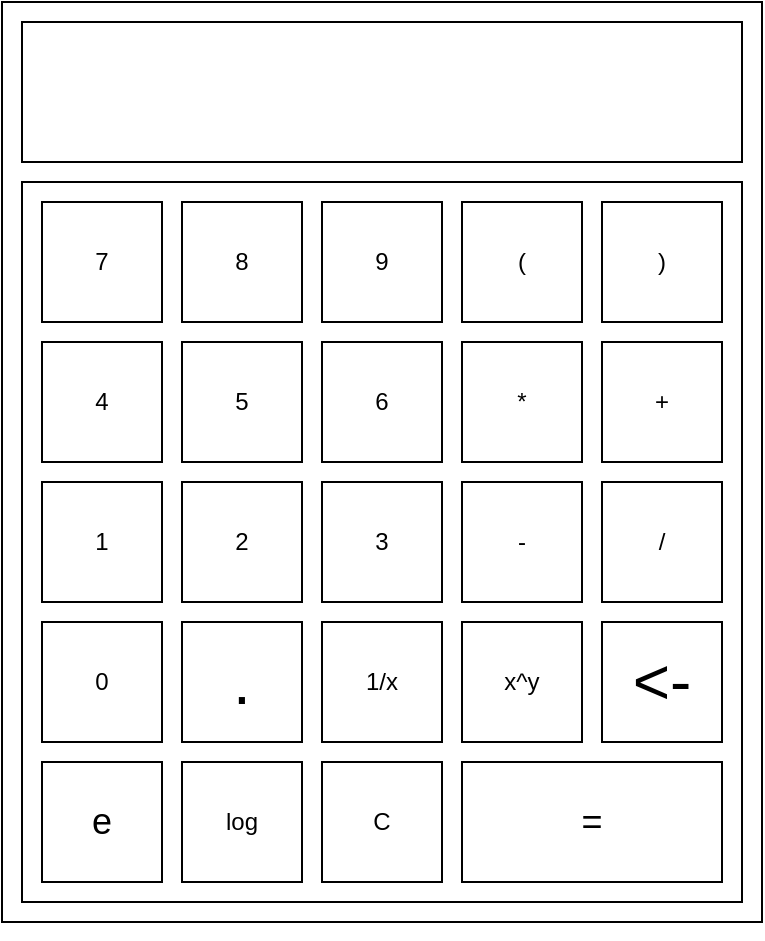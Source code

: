 <mxfile version="27.0.3">
  <diagram name="Page-1" id="m-3RJd7ZKulhuTIFf9Rr">
    <mxGraphModel dx="1226" dy="661" grid="1" gridSize="10" guides="1" tooltips="1" connect="1" arrows="1" fold="1" page="1" pageScale="1" pageWidth="850" pageHeight="1100" math="0" shadow="0">
      <root>
        <mxCell id="0" />
        <mxCell id="1" parent="0" />
        <mxCell id="G9hpcY-QcRFtapVnU-LY-10" value="" style="rounded=0;whiteSpace=wrap;html=1;" vertex="1" parent="1">
          <mxGeometry x="240" y="40" width="380" height="460" as="geometry" />
        </mxCell>
        <mxCell id="G9hpcY-QcRFtapVnU-LY-11" style="edgeStyle=orthogonalEdgeStyle;rounded=0;orthogonalLoop=1;jettySize=auto;html=1;exitX=0.5;exitY=1;exitDx=0;exitDy=0;" edge="1" parent="1" source="G9hpcY-QcRFtapVnU-LY-10" target="G9hpcY-QcRFtapVnU-LY-10">
          <mxGeometry relative="1" as="geometry" />
        </mxCell>
        <mxCell id="G9hpcY-QcRFtapVnU-LY-12" value="" style="rounded=0;whiteSpace=wrap;html=1;align=right;" vertex="1" parent="1">
          <mxGeometry x="250" y="50" width="360" height="70" as="geometry" />
        </mxCell>
        <mxCell id="G9hpcY-QcRFtapVnU-LY-13" value="" style="rounded=0;whiteSpace=wrap;html=1;" vertex="1" parent="1">
          <mxGeometry x="250" y="130" width="360" height="360" as="geometry" />
        </mxCell>
        <mxCell id="G9hpcY-QcRFtapVnU-LY-14" value="7" style="whiteSpace=wrap;html=1;aspect=fixed;" vertex="1" parent="1">
          <mxGeometry x="260" y="140" width="60" height="60" as="geometry" />
        </mxCell>
        <mxCell id="G9hpcY-QcRFtapVnU-LY-15" value="8" style="whiteSpace=wrap;html=1;aspect=fixed;" vertex="1" parent="1">
          <mxGeometry x="330" y="140" width="60" height="60" as="geometry" />
        </mxCell>
        <mxCell id="G9hpcY-QcRFtapVnU-LY-16" value="9" style="whiteSpace=wrap;html=1;aspect=fixed;" vertex="1" parent="1">
          <mxGeometry x="400" y="140" width="60" height="60" as="geometry" />
        </mxCell>
        <mxCell id="G9hpcY-QcRFtapVnU-LY-17" value="4" style="whiteSpace=wrap;html=1;aspect=fixed;" vertex="1" parent="1">
          <mxGeometry x="260" y="210" width="60" height="60" as="geometry" />
        </mxCell>
        <mxCell id="G9hpcY-QcRFtapVnU-LY-18" value="5" style="whiteSpace=wrap;html=1;aspect=fixed;" vertex="1" parent="1">
          <mxGeometry x="330" y="210" width="60" height="60" as="geometry" />
        </mxCell>
        <mxCell id="G9hpcY-QcRFtapVnU-LY-19" value="6" style="whiteSpace=wrap;html=1;aspect=fixed;" vertex="1" parent="1">
          <mxGeometry x="400" y="210" width="60" height="60" as="geometry" />
        </mxCell>
        <mxCell id="G9hpcY-QcRFtapVnU-LY-20" value="1" style="whiteSpace=wrap;html=1;aspect=fixed;" vertex="1" parent="1">
          <mxGeometry x="260" y="280" width="60" height="60" as="geometry" />
        </mxCell>
        <mxCell id="G9hpcY-QcRFtapVnU-LY-21" value="2" style="whiteSpace=wrap;html=1;aspect=fixed;" vertex="1" parent="1">
          <mxGeometry x="330" y="280" width="60" height="60" as="geometry" />
        </mxCell>
        <mxCell id="G9hpcY-QcRFtapVnU-LY-22" value="3" style="whiteSpace=wrap;html=1;aspect=fixed;" vertex="1" parent="1">
          <mxGeometry x="400" y="280" width="60" height="60" as="geometry" />
        </mxCell>
        <mxCell id="G9hpcY-QcRFtapVnU-LY-24" value="/" style="whiteSpace=wrap;html=1;aspect=fixed;" vertex="1" parent="1">
          <mxGeometry x="540" y="280" width="60" height="60" as="geometry" />
        </mxCell>
        <mxCell id="G9hpcY-QcRFtapVnU-LY-25" value="0" style="whiteSpace=wrap;html=1;aspect=fixed;" vertex="1" parent="1">
          <mxGeometry x="260" y="350" width="60" height="60" as="geometry" />
        </mxCell>
        <mxCell id="G9hpcY-QcRFtapVnU-LY-26" value="*" style="whiteSpace=wrap;html=1;aspect=fixed;" vertex="1" parent="1">
          <mxGeometry x="470" y="210" width="60" height="60" as="geometry" />
        </mxCell>
        <mxCell id="G9hpcY-QcRFtapVnU-LY-27" value="-" style="whiteSpace=wrap;html=1;aspect=fixed;" vertex="1" parent="1">
          <mxGeometry x="470" y="280" width="60" height="60" as="geometry" />
        </mxCell>
        <mxCell id="G9hpcY-QcRFtapVnU-LY-28" value="log" style="whiteSpace=wrap;html=1;aspect=fixed;" vertex="1" parent="1">
          <mxGeometry x="330" y="420" width="60" height="60" as="geometry" />
        </mxCell>
        <mxCell id="G9hpcY-QcRFtapVnU-LY-35" value="+" style="whiteSpace=wrap;html=1;aspect=fixed;" vertex="1" parent="1">
          <mxGeometry x="540" y="210" width="60" height="60" as="geometry" />
        </mxCell>
        <mxCell id="G9hpcY-QcRFtapVnU-LY-36" value="&lt;font style=&quot;font-size: 32px;&quot;&gt;&amp;lt;-&lt;/font&gt;" style="rounded=0;whiteSpace=wrap;html=1;" vertex="1" parent="1">
          <mxGeometry x="540" y="350" width="60" height="60" as="geometry" />
        </mxCell>
        <mxCell id="G9hpcY-QcRFtapVnU-LY-37" value="&lt;font style=&quot;font-size: 18px;&quot;&gt;=&lt;/font&gt;" style="rounded=0;whiteSpace=wrap;html=1;" vertex="1" parent="1">
          <mxGeometry x="470" y="420" width="130" height="60" as="geometry" />
        </mxCell>
        <mxCell id="G9hpcY-QcRFtapVnU-LY-38" value="C" style="rounded=0;whiteSpace=wrap;html=1;" vertex="1" parent="1">
          <mxGeometry x="400" y="420" width="60" height="60" as="geometry" />
        </mxCell>
        <mxCell id="G9hpcY-QcRFtapVnU-LY-39" value="&lt;font style=&quot;font-size: 18px;&quot;&gt;e&lt;/font&gt;" style="whiteSpace=wrap;html=1;aspect=fixed;" vertex="1" parent="1">
          <mxGeometry x="260" y="420" width="60" height="60" as="geometry" />
        </mxCell>
        <mxCell id="G9hpcY-QcRFtapVnU-LY-40" value="x^y" style="whiteSpace=wrap;html=1;aspect=fixed;" vertex="1" parent="1">
          <mxGeometry x="470" y="350" width="60" height="60" as="geometry" />
        </mxCell>
        <mxCell id="G9hpcY-QcRFtapVnU-LY-41" value="1/x" style="rounded=0;whiteSpace=wrap;html=1;" vertex="1" parent="1">
          <mxGeometry x="400" y="350" width="60" height="60" as="geometry" />
        </mxCell>
        <mxCell id="G9hpcY-QcRFtapVnU-LY-42" value="(" style="whiteSpace=wrap;html=1;aspect=fixed;" vertex="1" parent="1">
          <mxGeometry x="470" y="140" width="60" height="60" as="geometry" />
        </mxCell>
        <mxCell id="G9hpcY-QcRFtapVnU-LY-43" value=")" style="whiteSpace=wrap;html=1;aspect=fixed;" vertex="1" parent="1">
          <mxGeometry x="540" y="140" width="60" height="60" as="geometry" />
        </mxCell>
        <mxCell id="G9hpcY-QcRFtapVnU-LY-44" value="&lt;font style=&quot;font-size: 32px;&quot;&gt;.&lt;/font&gt;" style="whiteSpace=wrap;html=1;aspect=fixed;" vertex="1" parent="1">
          <mxGeometry x="330" y="350" width="60" height="60" as="geometry" />
        </mxCell>
      </root>
    </mxGraphModel>
  </diagram>
</mxfile>
